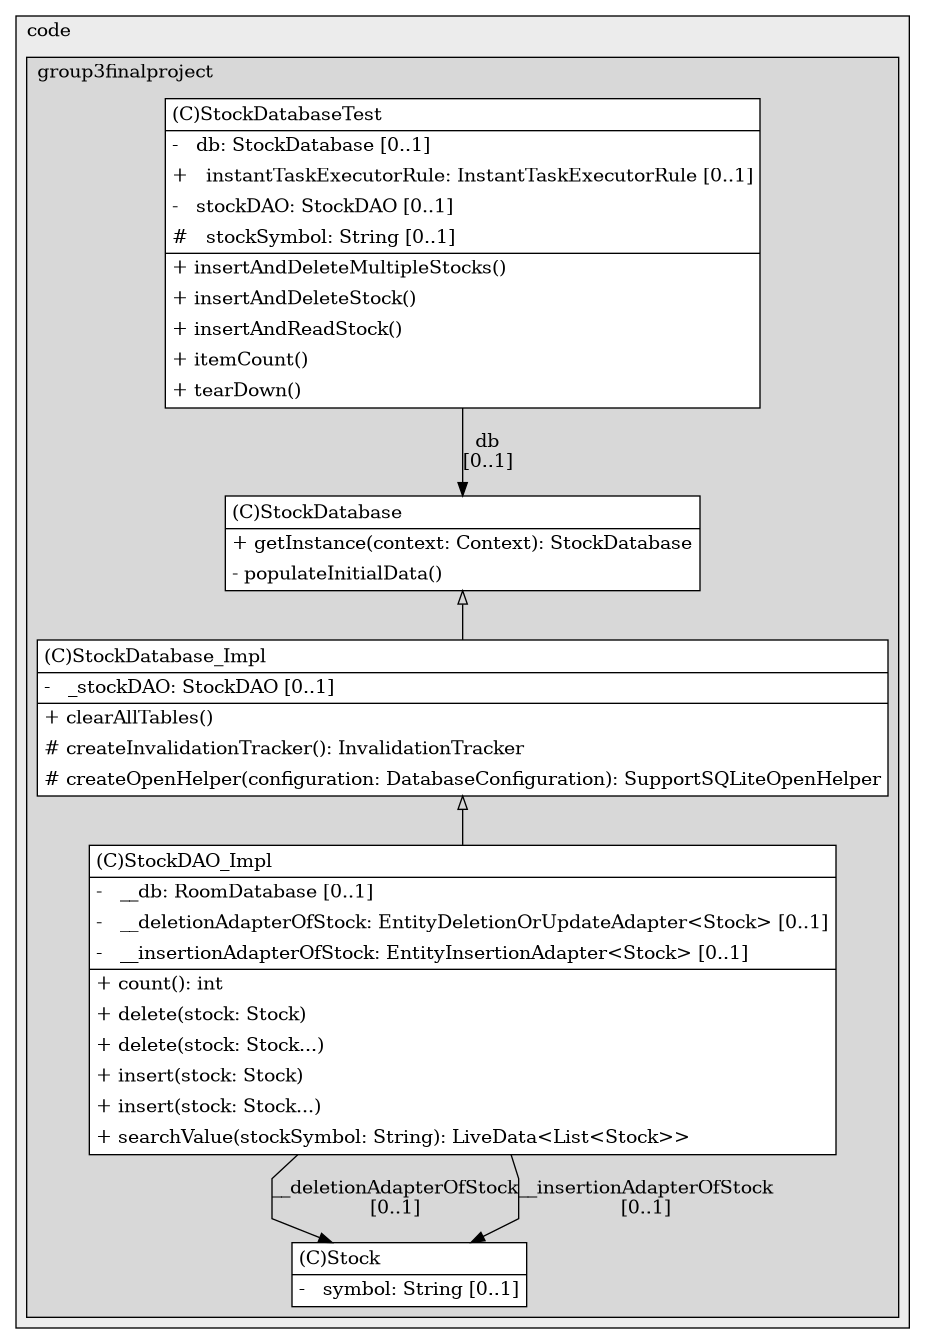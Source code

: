 @startuml

/' diagram meta data start
config=StructureConfiguration;
{
  "projectClassification": {
    "searchMode": "OpenProject", // OpenProject, AllProjects
    "includedProjects": "",
    "pathEndKeywords": "*.impl",
    "isClientPath": "",
    "isClientName": "",
    "isTestPath": "",
    "isTestName": "",
    "isMappingPath": "",
    "isMappingName": "",
    "isDataAccessPath": "",
    "isDataAccessName": "",
    "isDataStructurePath": "",
    "isDataStructureName": "",
    "isInterfaceStructuresPath": "",
    "isInterfaceStructuresName": "",
    "isEntryPointPath": "",
    "isEntryPointName": ""
  },
  "graphRestriction": {
    "classPackageExcludeFilter": "",
    "classPackageIncludeFilter": "",
    "classNameExcludeFilter": "",
    "classNameIncludeFilter": "",
    "methodNameExcludeFilter": "",
    "methodNameIncludeFilter": "",
    "removeByInheritance": "", // inheritance/annotation based filtering is done in a second step
    "removeByAnnotation": "",
    "removeByClassPackage": "", // cleanup the graph after inheritance/annotation based filtering is done
    "removeByClassName": "",
    "cutMappings": false,
    "cutEnum": true,
    "cutTests": true,
    "cutClient": true,
    "cutDataAccess": false,
    "cutInterfaceStructures": false,
    "cutDataStructures": false,
    "cutGetterAndSetter": true,
    "cutConstructors": true
  },
  "graphTraversal": {
    "forwardDepth": 6,
    "backwardDepth": 6,
    "classPackageExcludeFilter": "",
    "classPackageIncludeFilter": "",
    "classNameExcludeFilter": "",
    "classNameIncludeFilter": "",
    "methodNameExcludeFilter": "",
    "methodNameIncludeFilter": "",
    "hideMappings": false,
    "hideDataStructures": false,
    "hidePrivateMethods": true,
    "hideInterfaceCalls": true, // indirection: implementation -> interface (is hidden) -> implementation
    "onlyShowApplicationEntryPoints": false // root node is included
  },
  "details": {
    "aggregation": "GroupByClass", // ByClass, GroupByClass, None
    "showClassGenericTypes": true,
    "showMethods": true,
    "showMethodParameterNames": true,
    "showMethodParameterTypes": true,
    "showMethodReturnType": true,
    "showPackageLevels": 2,
    "showDetailedClassStructure": true
  },
  "rootClass": "com.code.group3finalproject.db.StockDatabase"
}
diagram meta data end '/



digraph g {
    rankdir="TB"
    splines=polyline
    

'nodes 
subgraph cluster_3059181 { 
   	label=code
	labeljust=l
	fillcolor="#ececec"
	style=filled
   
   subgraph cluster_2013106664 { 
   	label=group3finalproject
	labeljust=l
	fillcolor="#d8d8d8"
	style=filled
   
   Stock863291492[
	label=<<TABLE BORDER="1" CELLBORDER="0" CELLPADDING="4" CELLSPACING="0">
<TR><TD ALIGN="LEFT" >(C)Stock</TD></TR>
<HR/>
<TR><TD ALIGN="LEFT" >-   symbol: String [0..1]</TD></TR>
</TABLE>>
	style=filled
	margin=0
	shape=plaintext
	fillcolor="#FFFFFF"
];

StockDAO_Impl1943224517[
	label=<<TABLE BORDER="1" CELLBORDER="0" CELLPADDING="4" CELLSPACING="0">
<TR><TD ALIGN="LEFT" >(C)StockDAO_Impl</TD></TR>
<HR/>
<TR><TD ALIGN="LEFT" >-   __db: RoomDatabase [0..1]</TD></TR>
<TR><TD ALIGN="LEFT" >-   __deletionAdapterOfStock: EntityDeletionOrUpdateAdapter&lt;Stock&gt; [0..1]</TD></TR>
<TR><TD ALIGN="LEFT" >-   __insertionAdapterOfStock: EntityInsertionAdapter&lt;Stock&gt; [0..1]</TD></TR>
<HR/>
<TR><TD ALIGN="LEFT" >+ count(): int</TD></TR>
<TR><TD ALIGN="LEFT" >+ delete(stock: Stock)</TD></TR>
<TR><TD ALIGN="LEFT" >+ delete(stock: Stock...)</TD></TR>
<TR><TD ALIGN="LEFT" >+ insert(stock: Stock)</TD></TR>
<TR><TD ALIGN="LEFT" >+ insert(stock: Stock...)</TD></TR>
<TR><TD ALIGN="LEFT" >+ searchValue(stockSymbol: String): LiveData&lt;List&lt;Stock&gt;&gt;</TD></TR>
</TABLE>>
	style=filled
	margin=0
	shape=plaintext
	fillcolor="#FFFFFF"
];

StockDatabase1798959967[
	label=<<TABLE BORDER="1" CELLBORDER="0" CELLPADDING="4" CELLSPACING="0">
<TR><TD ALIGN="LEFT" >(C)StockDatabase</TD></TR>
<HR/>
<TR><TD ALIGN="LEFT" >+ getInstance(context: Context): StockDatabase</TD></TR>
<TR><TD ALIGN="LEFT" >- populateInitialData()</TD></TR>
</TABLE>>
	style=filled
	margin=0
	shape=plaintext
	fillcolor="#FFFFFF"
];

StockDatabaseTest1798959967[
	label=<<TABLE BORDER="1" CELLBORDER="0" CELLPADDING="4" CELLSPACING="0">
<TR><TD ALIGN="LEFT" >(C)StockDatabaseTest</TD></TR>
<HR/>
<TR><TD ALIGN="LEFT" >-   db: StockDatabase [0..1]</TD></TR>
<TR><TD ALIGN="LEFT" >+   instantTaskExecutorRule: InstantTaskExecutorRule [0..1]</TD></TR>
<TR><TD ALIGN="LEFT" >-   stockDAO: StockDAO [0..1]</TD></TR>
<TR><TD ALIGN="LEFT" >#   stockSymbol: String [0..1]</TD></TR>
<HR/>
<TR><TD ALIGN="LEFT" >+ insertAndDeleteMultipleStocks()</TD></TR>
<TR><TD ALIGN="LEFT" >+ insertAndDeleteStock()</TD></TR>
<TR><TD ALIGN="LEFT" >+ insertAndReadStock()</TD></TR>
<TR><TD ALIGN="LEFT" >+ itemCount()</TD></TR>
<TR><TD ALIGN="LEFT" >+ tearDown()</TD></TR>
</TABLE>>
	style=filled
	margin=0
	shape=plaintext
	fillcolor="#FFFFFF"
];

StockDatabase_Impl1798959967[
	label=<<TABLE BORDER="1" CELLBORDER="0" CELLPADDING="4" CELLSPACING="0">
<TR><TD ALIGN="LEFT" >(C)StockDatabase_Impl</TD></TR>
<HR/>
<TR><TD ALIGN="LEFT" >-   _stockDAO: StockDAO [0..1]</TD></TR>
<HR/>
<TR><TD ALIGN="LEFT" >+ clearAllTables()</TD></TR>
<TR><TD ALIGN="LEFT" ># createInvalidationTracker(): InvalidationTracker</TD></TR>
<TR><TD ALIGN="LEFT" ># createOpenHelper(configuration: DatabaseConfiguration): SupportSQLiteOpenHelper</TD></TR>
</TABLE>>
	style=filled
	margin=0
	shape=plaintext
	fillcolor="#FFFFFF"
];
} 
} 

'edges    
StockDAO_Impl1943224517 -> Stock863291492[label="__deletionAdapterOfStock
[0..1]"];
StockDAO_Impl1943224517 -> Stock863291492[label="__insertionAdapterOfStock
[0..1]"];
StockDatabase1798959967 -> StockDatabase_Impl1798959967[arrowhead=none, arrowtail=empty, dir=both];
StockDatabaseTest1798959967 -> StockDatabase1798959967[label="db
[0..1]"];
StockDatabase_Impl1798959967 -> StockDAO_Impl1943224517[arrowhead=none, arrowtail=empty, dir=both];
    
}
@enduml